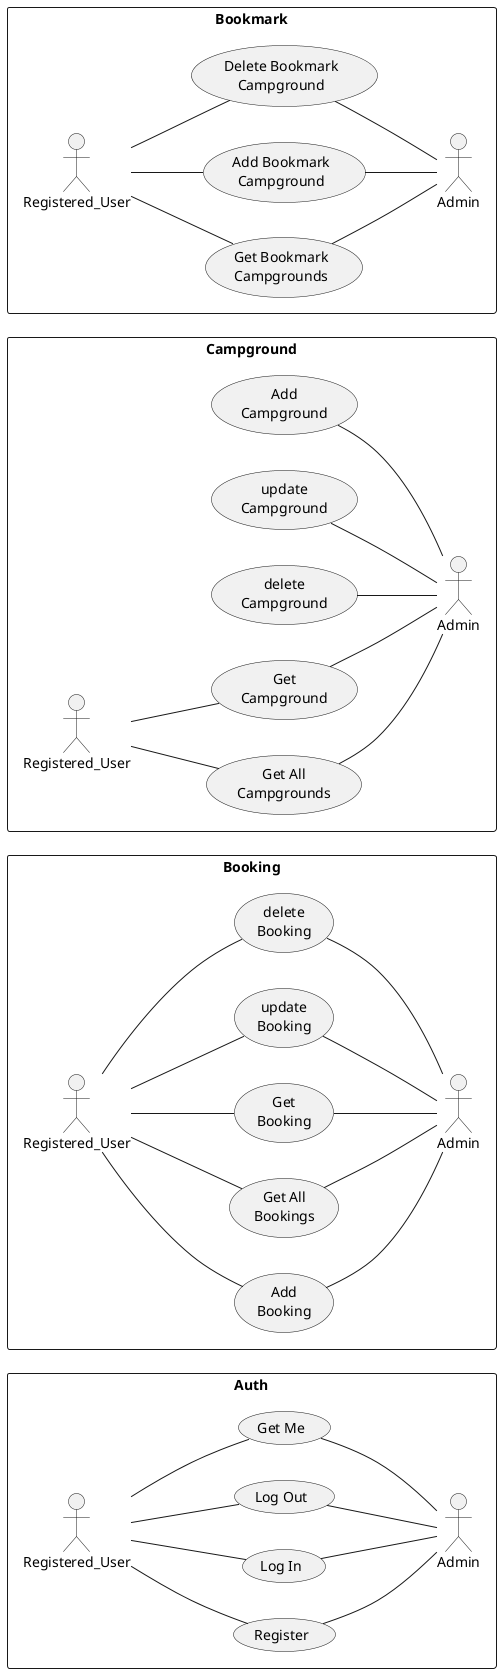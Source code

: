 @startuml Campground Booking Use Case Diagram

left to right direction


package "Auth" {
  rectangle "Auth" {
    usecase "Register" as register
    usecase "Log In" as login
    usecase "Log Out" as logout
    usecase "Get Me" as getMe
}

actor "Registered_User" as auth_user 
auth_user -- register
auth_user -- login
auth_user -- logout
auth_user -- getMe

actor "Admin" as auth_admin
register -- auth_admin
login -- auth_admin
logout -- auth_admin
getMe -- auth_admin
}

package "Booking" {
  rectangle "Booking" {
  usecase "Add\nBooking" as addBooking
  usecase "Get All\nBookings" as getAllBooking
  usecase "Get\nBooking" as getBooking
  usecase "update\nBooking" as updateBooking
  usecase "delete\nBooking" as deleteBooking
}

actor "Registered_User" as booking_user 
booking_user -- addBooking
booking_user -- getAllBooking
booking_user -- getBooking
booking_user -- updateBooking
booking_user -- deleteBooking

actor "Admin" as booking_admin
addBooking -- booking_admin
getAllBooking -- booking_admin
getBooking -- booking_admin
updateBooking -- booking_admin
deleteBooking -- booking_admin
}

package "Campground" {
  rectangle "Campground" {
  usecase "Add\nCampground" as addCampground
  usecase "Get All\nCampgrounds" as getAllCampground
  usecase "Get\nCampground" as getCampground
  usecase "update\nCampground" as updateCampground
  usecase "delete\nCampground" as deleteCampground
}

actor "Registered_User" as campground_user 
campground_user -- getAllCampground
campground_user -- getCampground

actor "Admin" as campground_admin
addCampground -- campground_admin
getAllCampground -- campground_admin
getCampground -- campground_admin
updateCampground -- campground_admin
deleteCampground -- campground_admin
}

package "Bookmark" {
  rectangle "Bookmark" {
  usecase "Get Bookmark\nCampgrounds" as getBookmarkCampground
  usecase "Add Bookmark\nCampground" as addBookmarkCampground
  usecase "Delete Bookmark\nCampground" as deleteBookmarkCampground
}

actor "Registered_User" as bookmark_user 
bookmark_user -- getBookmarkCampground
bookmark_user -- addBookmarkCampground
bookmark_user -- deleteBookmarkCampground

actor "Admin" as bookmark_admin
getBookmarkCampground -- bookmark_admin
addBookmarkCampground -- bookmark_admin
deleteBookmarkCampground -- bookmark_admin
}

@enduml